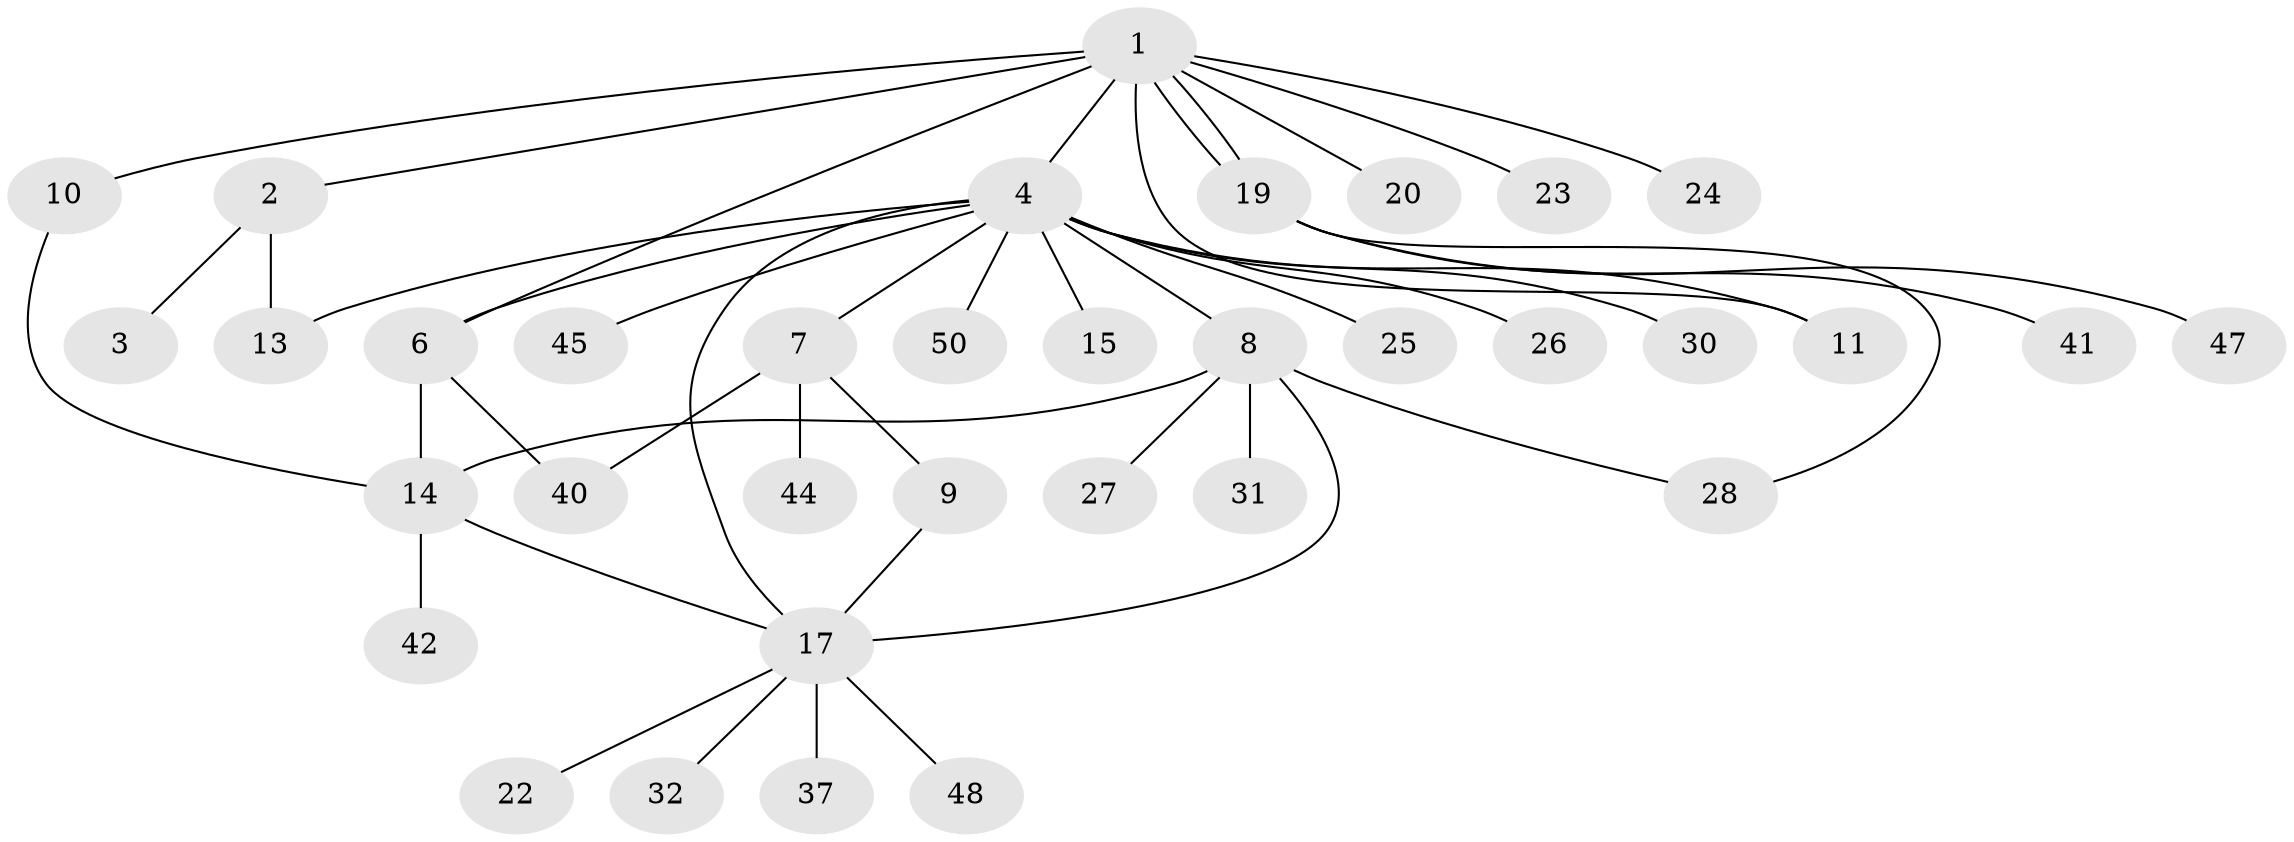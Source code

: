// Generated by graph-tools (version 1.1) at 2025/51/02/27/25 19:51:56]
// undirected, 35 vertices, 45 edges
graph export_dot {
graph [start="1"]
  node [color=gray90,style=filled];
  1 [super="+5"];
  2 [super="+12"];
  3;
  4 [super="+16"];
  6 [super="+29"];
  7 [super="+36"];
  8 [super="+46"];
  9 [super="+39"];
  10 [super="+21"];
  11;
  13 [super="+18"];
  14 [super="+49"];
  15;
  17 [super="+38"];
  19 [super="+35"];
  20;
  22;
  23;
  24 [super="+33"];
  25;
  26;
  27;
  28;
  30;
  31 [super="+34"];
  32;
  37 [super="+43"];
  40;
  41;
  42;
  44;
  45;
  47;
  48;
  50;
  1 -- 2;
  1 -- 4;
  1 -- 6 [weight=2];
  1 -- 10;
  1 -- 11;
  1 -- 19;
  1 -- 19;
  1 -- 20;
  1 -- 24;
  1 -- 23;
  2 -- 3;
  2 -- 13;
  4 -- 6 [weight=2];
  4 -- 7;
  4 -- 8 [weight=2];
  4 -- 11;
  4 -- 15;
  4 -- 26;
  4 -- 30;
  4 -- 45;
  4 -- 50;
  4 -- 17;
  4 -- 25;
  4 -- 13;
  6 -- 40;
  6 -- 14;
  7 -- 9;
  7 -- 40;
  7 -- 44;
  8 -- 14;
  8 -- 17;
  8 -- 27;
  8 -- 28;
  8 -- 31;
  9 -- 17;
  10 -- 14;
  14 -- 17;
  14 -- 42;
  17 -- 22;
  17 -- 32;
  17 -- 37 [weight=2];
  17 -- 48;
  19 -- 41;
  19 -- 47;
  19 -- 28;
}

